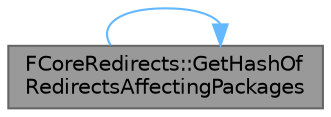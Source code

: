 digraph "FCoreRedirects::GetHashOfRedirectsAffectingPackages"
{
 // INTERACTIVE_SVG=YES
 // LATEX_PDF_SIZE
  bgcolor="transparent";
  edge [fontname=Helvetica,fontsize=10,labelfontname=Helvetica,labelfontsize=10];
  node [fontname=Helvetica,fontsize=10,shape=box,height=0.2,width=0.4];
  rankdir="LR";
  Node1 [id="Node000001",label="FCoreRedirects::GetHashOf\lRedirectsAffectingPackages",height=0.2,width=0.4,color="gray40", fillcolor="grey60", style="filled", fontcolor="black",tooltip="For each package in PackageNames, compute the hash of all redirects that affect the package,..."];
  Node1 -> Node1 [id="edge1_Node000001_Node000001",color="steelblue1",style="solid",tooltip=" "];
}
